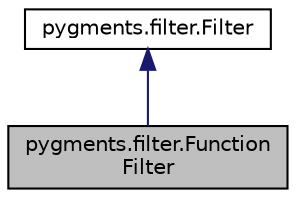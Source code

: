 digraph "pygments.filter.FunctionFilter"
{
 // LATEX_PDF_SIZE
  edge [fontname="Helvetica",fontsize="10",labelfontname="Helvetica",labelfontsize="10"];
  node [fontname="Helvetica",fontsize="10",shape=record];
  Node1 [label="pygments.filter.Function\lFilter",height=0.2,width=0.4,color="black", fillcolor="grey75", style="filled", fontcolor="black",tooltip=" "];
  Node2 -> Node1 [dir="back",color="midnightblue",fontsize="10",style="solid"];
  Node2 [label="pygments.filter.Filter",height=0.2,width=0.4,color="black", fillcolor="white", style="filled",URL="$classpygments_1_1filter_1_1Filter.html",tooltip=" "];
}

